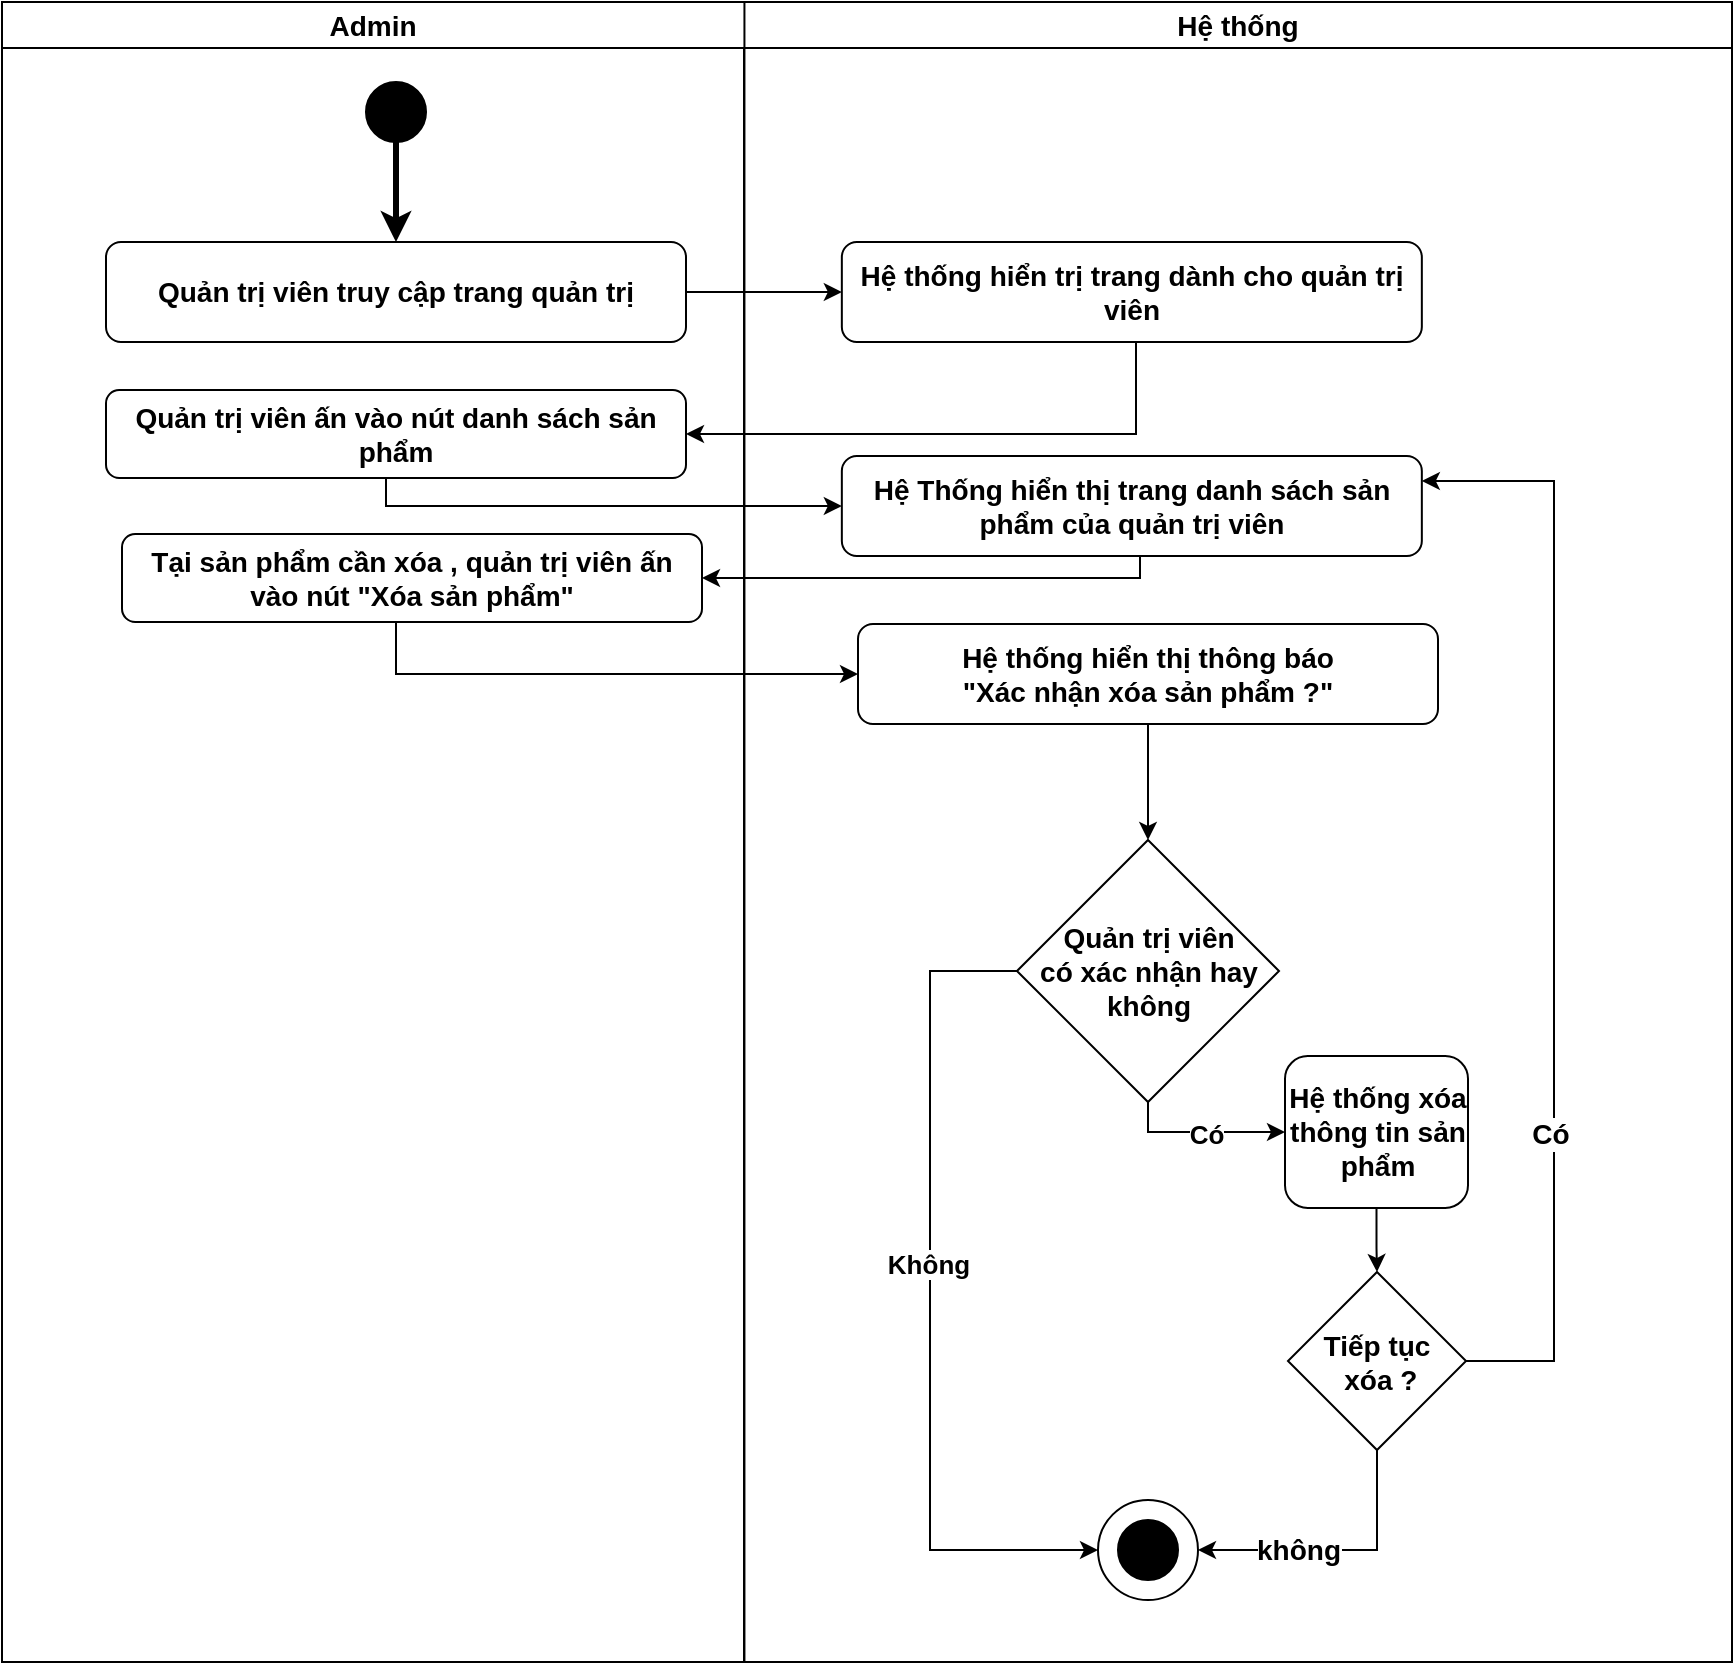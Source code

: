 <mxfile version="22.1.2" type="device">
  <diagram name="Page-1" id="wbO8fJ6J_zvAoPGpTCKr">
    <mxGraphModel dx="1418" dy="820" grid="0" gridSize="10" guides="1" tooltips="1" connect="1" arrows="1" fold="1" page="0" pageScale="1" pageWidth="850" pageHeight="1100" math="0" shadow="0">
      <root>
        <mxCell id="0" />
        <mxCell id="1" parent="0" />
        <mxCell id="jaMOgLZvB3yP1dYOfS98-2" value="Hệ thống" style="swimlane;whiteSpace=wrap;html=1;fontSize=14;" parent="1" vertex="1">
          <mxGeometry x="450" y="150" width="494" height="830" as="geometry" />
        </mxCell>
        <mxCell id="jaMOgLZvB3yP1dYOfS98-16" value="Hệ thống hiển trị trang dành cho quản trị viên" style="rounded=1;whiteSpace=wrap;html=1;strokeWidth=1;fontSize=14;fontStyle=1" parent="jaMOgLZvB3yP1dYOfS98-2" vertex="1">
          <mxGeometry x="48.92" y="120" width="290" height="50" as="geometry" />
        </mxCell>
        <mxCell id="jaMOgLZvB3yP1dYOfS98-3" value="" style="ellipse;whiteSpace=wrap;html=1;strokeColor=#000000;fillColor=#000000;strokeWidth=1;fontSize=14;fontStyle=1" parent="jaMOgLZvB3yP1dYOfS98-2" vertex="1">
          <mxGeometry x="187" y="759" width="30" height="30" as="geometry" />
        </mxCell>
        <mxCell id="jaMOgLZvB3yP1dYOfS98-4" value="" style="ellipse;whiteSpace=wrap;html=1;gradientColor=default;fillColor=none;fontSize=14;" parent="jaMOgLZvB3yP1dYOfS98-2" vertex="1">
          <mxGeometry x="177" y="749" width="50" height="50" as="geometry" />
        </mxCell>
        <mxCell id="ZwuwxxH1zMdvEdTxROpJ-35" value="Hệ Thống hiển thị trang danh sách sản phẩm của quản trị viên" style="rounded=1;whiteSpace=wrap;html=1;strokeWidth=1;fontSize=14;fontStyle=1" parent="jaMOgLZvB3yP1dYOfS98-2" vertex="1">
          <mxGeometry x="48.92" y="227" width="290" height="50" as="geometry" />
        </mxCell>
        <mxCell id="ZwuwxxH1zMdvEdTxROpJ-83" style="edgeStyle=orthogonalEdgeStyle;rounded=0;orthogonalLoop=1;jettySize=auto;html=1;entryX=0;entryY=0.5;entryDx=0;entryDy=0;" parent="jaMOgLZvB3yP1dYOfS98-2" source="ZwuwxxH1zMdvEdTxROpJ-50" target="ZwuwxxH1zMdvEdTxROpJ-78" edge="1">
          <mxGeometry relative="1" as="geometry">
            <Array as="points">
              <mxPoint x="202" y="565" />
            </Array>
          </mxGeometry>
        </mxCell>
        <mxCell id="ZwuwxxH1zMdvEdTxROpJ-96" value="&lt;b style=&quot;font-size: 13px;&quot;&gt;Có&lt;/b&gt;" style="edgeLabel;html=1;align=center;verticalAlign=middle;resizable=0;points=[];fontSize=13;" parent="ZwuwxxH1zMdvEdTxROpJ-83" vertex="1" connectable="0">
          <mxGeometry x="0.049" y="-1" relative="1" as="geometry">
            <mxPoint as="offset" />
          </mxGeometry>
        </mxCell>
        <mxCell id="ZwuwxxH1zMdvEdTxROpJ-95" style="edgeStyle=orthogonalEdgeStyle;rounded=0;orthogonalLoop=1;jettySize=auto;html=1;entryX=0;entryY=0.5;entryDx=0;entryDy=0;" parent="jaMOgLZvB3yP1dYOfS98-2" source="ZwuwxxH1zMdvEdTxROpJ-50" target="jaMOgLZvB3yP1dYOfS98-4" edge="1">
          <mxGeometry relative="1" as="geometry">
            <Array as="points">
              <mxPoint x="93" y="485" />
              <mxPoint x="93" y="774" />
            </Array>
          </mxGeometry>
        </mxCell>
        <mxCell id="ZwuwxxH1zMdvEdTxROpJ-98" value="&lt;b style=&quot;font-size: 13px;&quot;&gt;Không&lt;/b&gt;" style="edgeLabel;html=1;align=center;verticalAlign=middle;resizable=0;points=[];fontSize=13;" parent="ZwuwxxH1zMdvEdTxROpJ-95" vertex="1" connectable="0">
          <mxGeometry x="-0.09" y="-1" relative="1" as="geometry">
            <mxPoint as="offset" />
          </mxGeometry>
        </mxCell>
        <mxCell id="ZwuwxxH1zMdvEdTxROpJ-50" value="&lt;b style=&quot;font-size: 14px;&quot;&gt;Quản trị viên &lt;br&gt;có xác nhận hay không&lt;/b&gt;" style="rhombus;whiteSpace=wrap;html=1;" parent="jaMOgLZvB3yP1dYOfS98-2" vertex="1">
          <mxGeometry x="136.5" y="419" width="131" height="131" as="geometry" />
        </mxCell>
        <mxCell id="ZwuwxxH1zMdvEdTxROpJ-77" style="edgeStyle=orthogonalEdgeStyle;rounded=0;orthogonalLoop=1;jettySize=auto;html=1;entryX=0.5;entryY=0;entryDx=0;entryDy=0;" parent="jaMOgLZvB3yP1dYOfS98-2" source="ZwuwxxH1zMdvEdTxROpJ-76" target="ZwuwxxH1zMdvEdTxROpJ-50" edge="1">
          <mxGeometry relative="1" as="geometry" />
        </mxCell>
        <mxCell id="ZwuwxxH1zMdvEdTxROpJ-76" value="Hệ thống hiển thị thông báo &lt;br&gt;&quot;Xác nhận xóa sản phẩm ?&quot;" style="rounded=1;whiteSpace=wrap;html=1;strokeWidth=1;fontSize=14;fontStyle=1" parent="jaMOgLZvB3yP1dYOfS98-2" vertex="1">
          <mxGeometry x="57" y="311" width="290" height="50" as="geometry" />
        </mxCell>
        <mxCell id="ZwuwxxH1zMdvEdTxROpJ-84" style="edgeStyle=orthogonalEdgeStyle;rounded=0;orthogonalLoop=1;jettySize=auto;html=1;" parent="jaMOgLZvB3yP1dYOfS98-2" source="ZwuwxxH1zMdvEdTxROpJ-78" target="ZwuwxxH1zMdvEdTxROpJ-79" edge="1">
          <mxGeometry relative="1" as="geometry" />
        </mxCell>
        <mxCell id="ZwuwxxH1zMdvEdTxROpJ-78" value="Hệ thống xóa thông tin sản phẩm" style="rounded=1;whiteSpace=wrap;html=1;strokeWidth=1;fontSize=14;fontStyle=1" parent="jaMOgLZvB3yP1dYOfS98-2" vertex="1">
          <mxGeometry x="270.5" y="527" width="91.5" height="76" as="geometry" />
        </mxCell>
        <mxCell id="ZwuwxxH1zMdvEdTxROpJ-86" style="edgeStyle=orthogonalEdgeStyle;rounded=0;orthogonalLoop=1;jettySize=auto;html=1;entryX=1;entryY=0.5;entryDx=0;entryDy=0;" parent="jaMOgLZvB3yP1dYOfS98-2" source="ZwuwxxH1zMdvEdTxROpJ-79" target="jaMOgLZvB3yP1dYOfS98-4" edge="1">
          <mxGeometry relative="1" as="geometry">
            <Array as="points">
              <mxPoint x="317" y="774" />
            </Array>
          </mxGeometry>
        </mxCell>
        <mxCell id="ZwuwxxH1zMdvEdTxROpJ-87" value="&lt;b&gt;&lt;font style=&quot;font-size: 14px;&quot;&gt;không&lt;/font&gt;&lt;/b&gt;" style="edgeLabel;html=1;align=center;verticalAlign=middle;resizable=0;points=[];" parent="ZwuwxxH1zMdvEdTxROpJ-86" vertex="1" connectable="0">
          <mxGeometry x="0.297" relative="1" as="geometry">
            <mxPoint x="1" as="offset" />
          </mxGeometry>
        </mxCell>
        <mxCell id="ZwuwxxH1zMdvEdTxROpJ-90" style="edgeStyle=orthogonalEdgeStyle;rounded=0;orthogonalLoop=1;jettySize=auto;html=1;exitX=1;exitY=0.5;exitDx=0;exitDy=0;entryX=1;entryY=0.25;entryDx=0;entryDy=0;" parent="jaMOgLZvB3yP1dYOfS98-2" source="ZwuwxxH1zMdvEdTxROpJ-79" target="ZwuwxxH1zMdvEdTxROpJ-35" edge="1">
          <mxGeometry relative="1" as="geometry">
            <Array as="points">
              <mxPoint x="405" y="680" />
              <mxPoint x="405" y="240" />
            </Array>
          </mxGeometry>
        </mxCell>
        <mxCell id="ZwuwxxH1zMdvEdTxROpJ-92" value="&lt;b&gt;&lt;font style=&quot;font-size: 14px;&quot;&gt;Có&lt;/font&gt;&lt;/b&gt;" style="edgeLabel;html=1;align=center;verticalAlign=middle;resizable=0;points=[];" parent="ZwuwxxH1zMdvEdTxROpJ-90" vertex="1" connectable="0">
          <mxGeometry x="-0.427" y="2" relative="1" as="geometry">
            <mxPoint as="offset" />
          </mxGeometry>
        </mxCell>
        <mxCell id="ZwuwxxH1zMdvEdTxROpJ-79" value="&lt;span style=&quot;font-size: 14px;&quot;&gt;&lt;b&gt;Tiếp tục&lt;br&gt;&amp;nbsp;xóa ?&lt;/b&gt;&lt;/span&gt;" style="rhombus;whiteSpace=wrap;html=1;" parent="jaMOgLZvB3yP1dYOfS98-2" vertex="1">
          <mxGeometry x="272" y="635" width="89" height="89" as="geometry" />
        </mxCell>
        <mxCell id="jaMOgLZvB3yP1dYOfS98-12" value="Admin" style="swimlane;whiteSpace=wrap;html=1;fontSize=14;" parent="1" vertex="1">
          <mxGeometry x="79" y="150" width="371.22" height="830" as="geometry" />
        </mxCell>
        <mxCell id="jaMOgLZvB3yP1dYOfS98-13" value="" style="ellipse;whiteSpace=wrap;html=1;strokeColor=#000000;fillColor=#000000;strokeWidth=1;fontSize=14;fontStyle=1" parent="jaMOgLZvB3yP1dYOfS98-12" vertex="1">
          <mxGeometry x="182" y="40" width="30" height="30" as="geometry" />
        </mxCell>
        <mxCell id="jaMOgLZvB3yP1dYOfS98-14" value="Quản trị viên truy cập trang quản trị" style="rounded=1;whiteSpace=wrap;html=1;strokeWidth=1;fontSize=14;fontStyle=1" parent="jaMOgLZvB3yP1dYOfS98-12" vertex="1">
          <mxGeometry x="52" y="120" width="290" height="50" as="geometry" />
        </mxCell>
        <mxCell id="jaMOgLZvB3yP1dYOfS98-15" style="edgeStyle=orthogonalEdgeStyle;rounded=0;orthogonalLoop=1;jettySize=auto;html=1;strokeWidth=3;fontSize=14;fontStyle=1" parent="jaMOgLZvB3yP1dYOfS98-12" source="jaMOgLZvB3yP1dYOfS98-13" target="jaMOgLZvB3yP1dYOfS98-14" edge="1">
          <mxGeometry relative="1" as="geometry" />
        </mxCell>
        <mxCell id="jaMOgLZvB3yP1dYOfS98-17" value="Quản trị viên ấn vào nút danh sách sản phẩm" style="rounded=1;whiteSpace=wrap;html=1;strokeWidth=1;fontSize=14;fontStyle=1" parent="jaMOgLZvB3yP1dYOfS98-12" vertex="1">
          <mxGeometry x="52" y="194" width="290" height="44" as="geometry" />
        </mxCell>
        <mxCell id="ZwuwxxH1zMdvEdTxROpJ-43" value="Tại sản phẩm cần xóa , quản trị viên ấn vào nút &quot;Xóa sản phẩm&quot;" style="rounded=1;whiteSpace=wrap;html=1;strokeWidth=1;fontSize=14;fontStyle=1" parent="jaMOgLZvB3yP1dYOfS98-12" vertex="1">
          <mxGeometry x="60" y="266" width="290" height="44" as="geometry" />
        </mxCell>
        <mxCell id="jaMOgLZvB3yP1dYOfS98-18" style="edgeStyle=orthogonalEdgeStyle;rounded=0;orthogonalLoop=1;jettySize=auto;html=1;entryX=0;entryY=0.5;entryDx=0;entryDy=0;fontSize=14;" parent="1" source="jaMOgLZvB3yP1dYOfS98-14" target="jaMOgLZvB3yP1dYOfS98-16" edge="1">
          <mxGeometry relative="1" as="geometry" />
        </mxCell>
        <mxCell id="jaMOgLZvB3yP1dYOfS98-19" style="edgeStyle=orthogonalEdgeStyle;rounded=0;orthogonalLoop=1;jettySize=auto;html=1;entryX=1;entryY=0.5;entryDx=0;entryDy=0;fontSize=14;" parent="1" source="jaMOgLZvB3yP1dYOfS98-16" target="jaMOgLZvB3yP1dYOfS98-17" edge="1">
          <mxGeometry relative="1" as="geometry">
            <Array as="points">
              <mxPoint x="646" y="366" />
            </Array>
          </mxGeometry>
        </mxCell>
        <mxCell id="ZwuwxxH1zMdvEdTxROpJ-36" style="edgeStyle=orthogonalEdgeStyle;rounded=0;orthogonalLoop=1;jettySize=auto;html=1;entryX=0;entryY=0.5;entryDx=0;entryDy=0;" parent="1" source="jaMOgLZvB3yP1dYOfS98-17" target="ZwuwxxH1zMdvEdTxROpJ-35" edge="1">
          <mxGeometry relative="1" as="geometry">
            <Array as="points">
              <mxPoint x="271" y="402" />
            </Array>
          </mxGeometry>
        </mxCell>
        <mxCell id="ZwuwxxH1zMdvEdTxROpJ-44" style="edgeStyle=orthogonalEdgeStyle;rounded=0;orthogonalLoop=1;jettySize=auto;html=1;entryX=1;entryY=0.5;entryDx=0;entryDy=0;" parent="1" source="ZwuwxxH1zMdvEdTxROpJ-35" target="ZwuwxxH1zMdvEdTxROpJ-43" edge="1">
          <mxGeometry relative="1" as="geometry">
            <Array as="points">
              <mxPoint x="648" y="438" />
            </Array>
          </mxGeometry>
        </mxCell>
        <mxCell id="ZwuwxxH1zMdvEdTxROpJ-47" style="edgeStyle=orthogonalEdgeStyle;rounded=0;orthogonalLoop=1;jettySize=auto;html=1;entryX=0;entryY=0.5;entryDx=0;entryDy=0;" parent="1" source="ZwuwxxH1zMdvEdTxROpJ-43" edge="1">
          <mxGeometry relative="1" as="geometry">
            <mxPoint x="507" y="486" as="targetPoint" />
            <Array as="points">
              <mxPoint x="276" y="486" />
            </Array>
          </mxGeometry>
        </mxCell>
      </root>
    </mxGraphModel>
  </diagram>
</mxfile>
